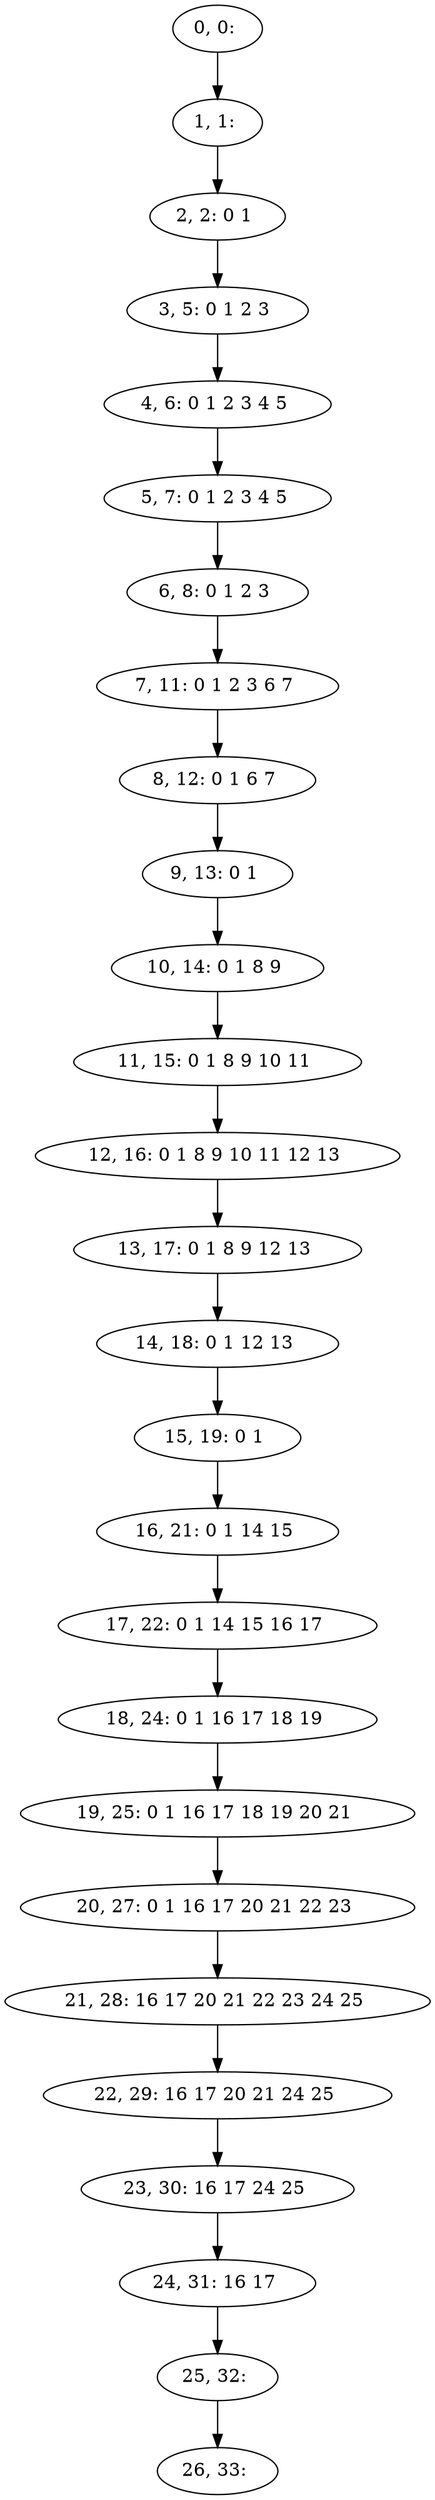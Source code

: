 digraph G {
0[label="0, 0: "];
1[label="1, 1: "];
2[label="2, 2: 0 1 "];
3[label="3, 5: 0 1 2 3 "];
4[label="4, 6: 0 1 2 3 4 5 "];
5[label="5, 7: 0 1 2 3 4 5 "];
6[label="6, 8: 0 1 2 3 "];
7[label="7, 11: 0 1 2 3 6 7 "];
8[label="8, 12: 0 1 6 7 "];
9[label="9, 13: 0 1 "];
10[label="10, 14: 0 1 8 9 "];
11[label="11, 15: 0 1 8 9 10 11 "];
12[label="12, 16: 0 1 8 9 10 11 12 13 "];
13[label="13, 17: 0 1 8 9 12 13 "];
14[label="14, 18: 0 1 12 13 "];
15[label="15, 19: 0 1 "];
16[label="16, 21: 0 1 14 15 "];
17[label="17, 22: 0 1 14 15 16 17 "];
18[label="18, 24: 0 1 16 17 18 19 "];
19[label="19, 25: 0 1 16 17 18 19 20 21 "];
20[label="20, 27: 0 1 16 17 20 21 22 23 "];
21[label="21, 28: 16 17 20 21 22 23 24 25 "];
22[label="22, 29: 16 17 20 21 24 25 "];
23[label="23, 30: 16 17 24 25 "];
24[label="24, 31: 16 17 "];
25[label="25, 32: "];
26[label="26, 33: "];
0->1 ;
1->2 ;
2->3 ;
3->4 ;
4->5 ;
5->6 ;
6->7 ;
7->8 ;
8->9 ;
9->10 ;
10->11 ;
11->12 ;
12->13 ;
13->14 ;
14->15 ;
15->16 ;
16->17 ;
17->18 ;
18->19 ;
19->20 ;
20->21 ;
21->22 ;
22->23 ;
23->24 ;
24->25 ;
25->26 ;
}
